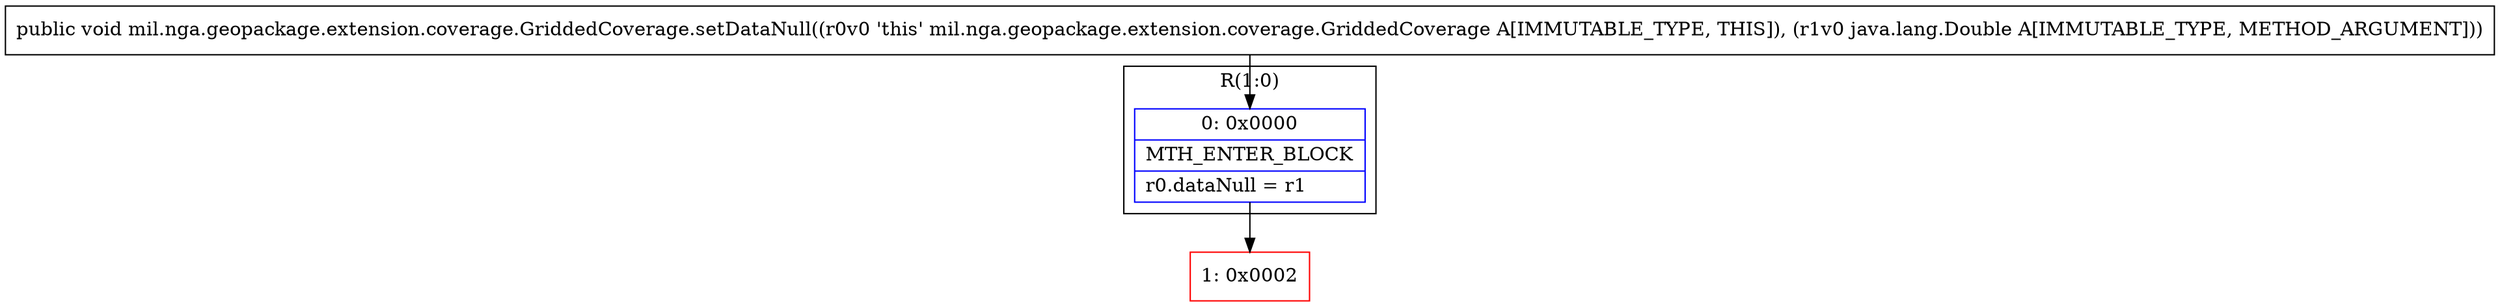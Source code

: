 digraph "CFG formil.nga.geopackage.extension.coverage.GriddedCoverage.setDataNull(Ljava\/lang\/Double;)V" {
subgraph cluster_Region_1396748882 {
label = "R(1:0)";
node [shape=record,color=blue];
Node_0 [shape=record,label="{0\:\ 0x0000|MTH_ENTER_BLOCK\l|r0.dataNull = r1\l}"];
}
Node_1 [shape=record,color=red,label="{1\:\ 0x0002}"];
MethodNode[shape=record,label="{public void mil.nga.geopackage.extension.coverage.GriddedCoverage.setDataNull((r0v0 'this' mil.nga.geopackage.extension.coverage.GriddedCoverage A[IMMUTABLE_TYPE, THIS]), (r1v0 java.lang.Double A[IMMUTABLE_TYPE, METHOD_ARGUMENT])) }"];
MethodNode -> Node_0;
Node_0 -> Node_1;
}

